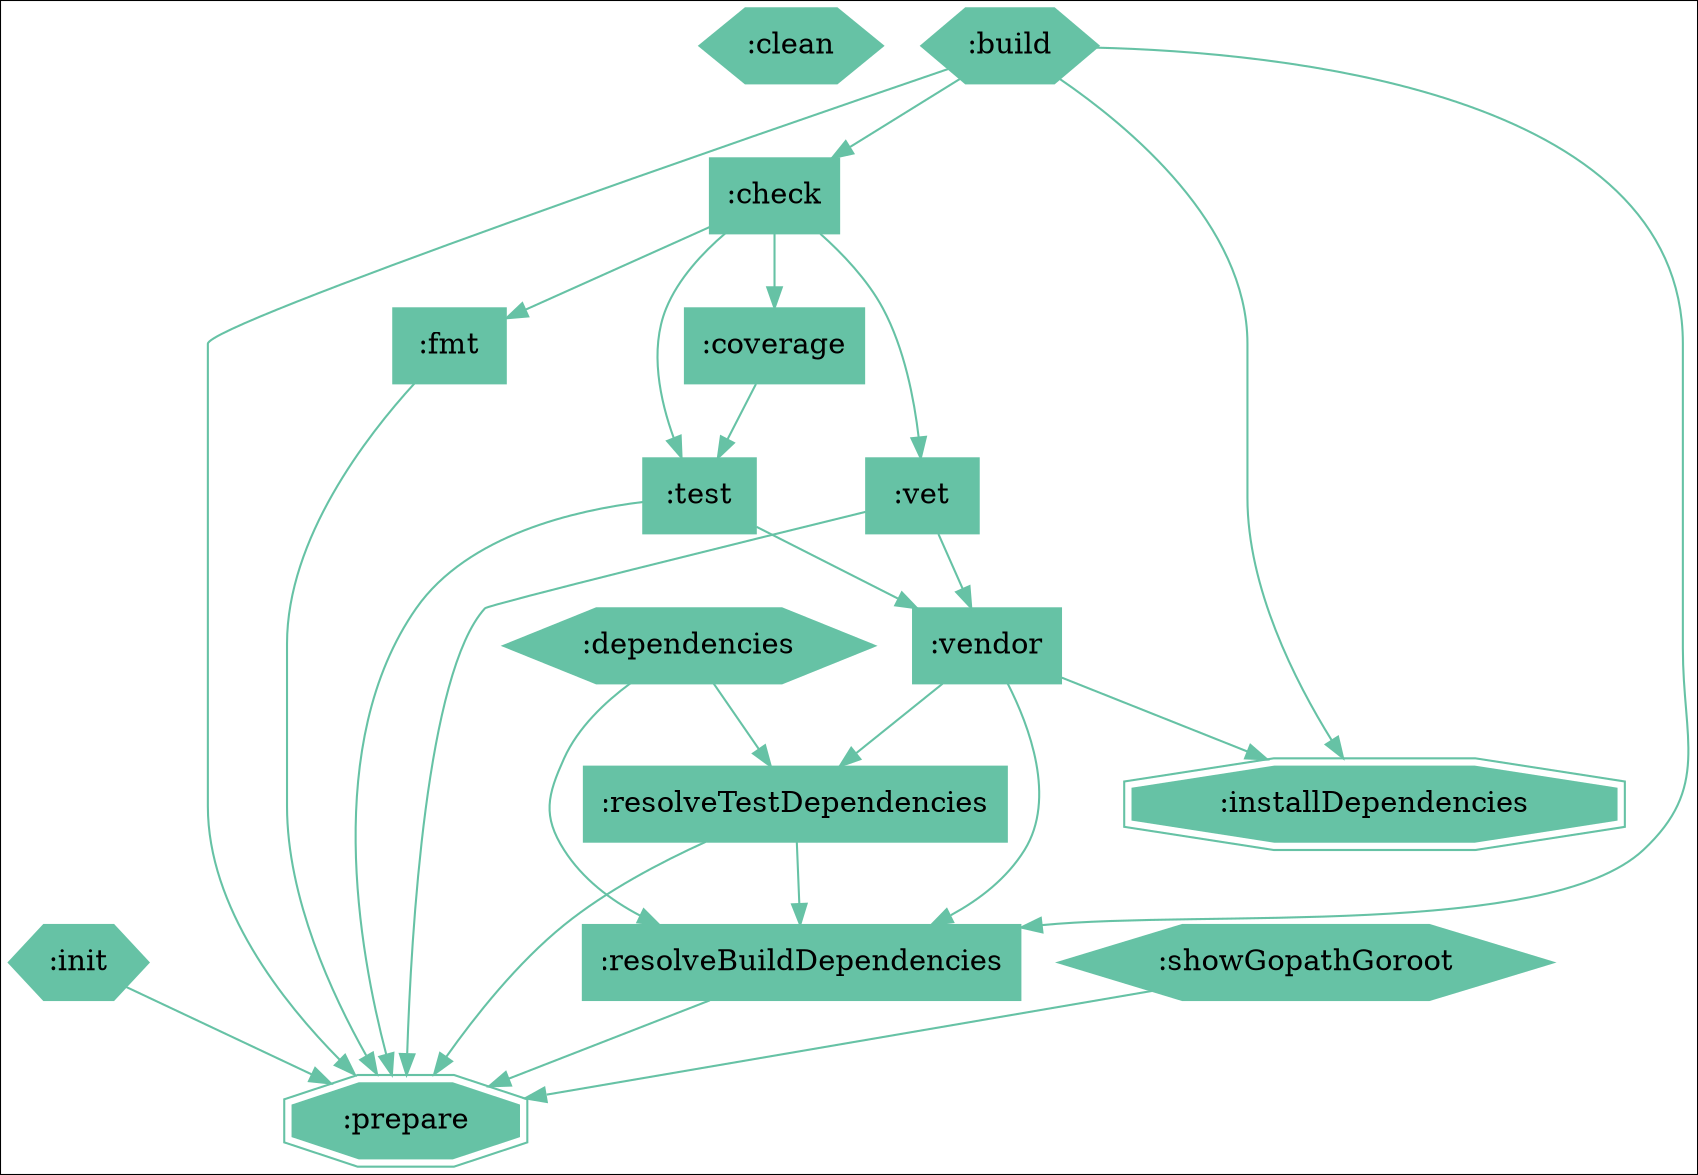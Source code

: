 digraph compile { 
colorscheme=spectral11;
":clean" [shape="hexagon",colorscheme="spectral11",style=filled,color=9];
":init" -> ":prepare" [colorscheme="spectral11",color=9];
":init" [shape="hexagon",colorscheme="spectral11",style=filled,color=9];
":prepare" [shape="doubleoctagon",colorscheme="spectral11",style=filled,color=9];
":check" -> ":coverage" [colorscheme="spectral11",color=9];
":check" -> ":test" [colorscheme="spectral11",color=9];
":check" -> ":vet" [colorscheme="spectral11",color=9];
":check" -> ":fmt" [colorscheme="spectral11",color=9];
":check" [shape="box",colorscheme="spectral11",style=filled,color=9];
":coverage" -> ":test" [colorscheme="spectral11",color=9];
":coverage" [shape="box",colorscheme="spectral11",style=filled,color=9];
":test" -> ":prepare" [colorscheme="spectral11",color=9];
":test" -> ":vendor" [colorscheme="spectral11",color=9];
":test" [shape="box",colorscheme="spectral11",style=filled,color=9];
":vet" -> ":prepare" [colorscheme="spectral11",color=9];
":vet" -> ":vendor" [colorscheme="spectral11",color=9];
":vet" [shape="box",colorscheme="spectral11",style=filled,color=9];
":fmt" -> ":prepare" [colorscheme="spectral11",color=9];
":fmt" [shape="box",colorscheme="spectral11",style=filled,color=9];
":test" [shape="box",colorscheme="spectral11",style=filled,color=9];
":prepare" [shape="doubleoctagon",colorscheme="spectral11",style=filled,color=9];
":vendor" -> ":installDependencies" [colorscheme="spectral11",color=9];
":vendor" -> ":resolveBuildDependencies" [colorscheme="spectral11",color=9];
":vendor" -> ":resolveTestDependencies" [colorscheme="spectral11",color=9];
":vendor" [shape="box",colorscheme="spectral11",style=filled,color=9];
":prepare" [shape="doubleoctagon",colorscheme="spectral11",style=filled,color=9];
":vendor" [shape="box",colorscheme="spectral11",style=filled,color=9];
":prepare" [shape="doubleoctagon",colorscheme="spectral11",style=filled,color=9];
":prepare" [shape="doubleoctagon",colorscheme="spectral11",style=filled,color=9];
":vendor" [shape="box",colorscheme="spectral11",style=filled,color=9];
":installDependencies" [shape="doubleoctagon",colorscheme="spectral11",style=filled,color=9];
":resolveBuildDependencies" -> ":prepare" [colorscheme="spectral11",color=9];
":resolveBuildDependencies" [shape="box",colorscheme="spectral11",style=filled,color=9];
":resolveTestDependencies" -> ":prepare" [colorscheme="spectral11",color=9];
":resolveTestDependencies" -> ":resolveBuildDependencies" [colorscheme="spectral11",color=9];
":resolveTestDependencies" [shape="box",colorscheme="spectral11",style=filled,color=9];
":installDependencies" [shape="doubleoctagon",colorscheme="spectral11",style=filled,color=9];
":resolveBuildDependencies" [shape="box",colorscheme="spectral11",style=filled,color=9];
":resolveTestDependencies" [shape="box",colorscheme="spectral11",style=filled,color=9];
":installDependencies" [shape="doubleoctagon",colorscheme="spectral11",style=filled,color=9];
":resolveBuildDependencies" [shape="box",colorscheme="spectral11",style=filled,color=9];
":resolveTestDependencies" [shape="box",colorscheme="spectral11",style=filled,color=9];
":prepare" [shape="doubleoctagon",colorscheme="spectral11",style=filled,color=9];
":prepare" [shape="doubleoctagon",colorscheme="spectral11",style=filled,color=9];
":resolveBuildDependencies" [shape="box",colorscheme="spectral11",style=filled,color=9];
":prepare" [shape="doubleoctagon",colorscheme="spectral11",style=filled,color=9];
":prepare" [shape="doubleoctagon",colorscheme="spectral11",style=filled,color=9];
":resolveBuildDependencies" [shape="box",colorscheme="spectral11",style=filled,color=9];
":prepare" [shape="doubleoctagon",colorscheme="spectral11",style=filled,color=9];
":prepare" [shape="doubleoctagon",colorscheme="spectral11",style=filled,color=9];
":resolveBuildDependencies" [shape="box",colorscheme="spectral11",style=filled,color=9];
":prepare" [shape="doubleoctagon",colorscheme="spectral11",style=filled,color=9];
":prepare" [shape="doubleoctagon",colorscheme="spectral11",style=filled,color=9];
":prepare" [shape="doubleoctagon",colorscheme="spectral11",style=filled,color=9];
":build" -> ":check" [colorscheme="spectral11",color=9];
":build" -> ":prepare" [colorscheme="spectral11",color=9];
":build" -> ":installDependencies" [colorscheme="spectral11",color=9];
":build" -> ":resolveBuildDependencies" [colorscheme="spectral11",color=9];
":build" [shape="hexagon",colorscheme="spectral11",style=filled,color=9];
":check" [shape="box",colorscheme="spectral11",style=filled,color=9];
":prepare" [shape="doubleoctagon",colorscheme="spectral11",style=filled,color=9];
":installDependencies" [shape="doubleoctagon",colorscheme="spectral11",style=filled,color=9];
":resolveBuildDependencies" [shape="box",colorscheme="spectral11",style=filled,color=9];
":coverage" [shape="box",colorscheme="spectral11",style=filled,color=9];
":test" [shape="box",colorscheme="spectral11",style=filled,color=9];
":vet" [shape="box",colorscheme="spectral11",style=filled,color=9];
":fmt" [shape="box",colorscheme="spectral11",style=filled,color=9];
":prepare" [shape="doubleoctagon",colorscheme="spectral11",style=filled,color=9];
":test" [shape="box",colorscheme="spectral11",style=filled,color=9];
":prepare" [shape="doubleoctagon",colorscheme="spectral11",style=filled,color=9];
":vendor" [shape="box",colorscheme="spectral11",style=filled,color=9];
":prepare" [shape="doubleoctagon",colorscheme="spectral11",style=filled,color=9];
":vendor" [shape="box",colorscheme="spectral11",style=filled,color=9];
":prepare" [shape="doubleoctagon",colorscheme="spectral11",style=filled,color=9];
":prepare" [shape="doubleoctagon",colorscheme="spectral11",style=filled,color=9];
":vendor" [shape="box",colorscheme="spectral11",style=filled,color=9];
":installDependencies" [shape="doubleoctagon",colorscheme="spectral11",style=filled,color=9];
":resolveBuildDependencies" [shape="box",colorscheme="spectral11",style=filled,color=9];
":resolveTestDependencies" [shape="box",colorscheme="spectral11",style=filled,color=9];
":installDependencies" [shape="doubleoctagon",colorscheme="spectral11",style=filled,color=9];
":resolveBuildDependencies" [shape="box",colorscheme="spectral11",style=filled,color=9];
":resolveTestDependencies" [shape="box",colorscheme="spectral11",style=filled,color=9];
":installDependencies" [shape="doubleoctagon",colorscheme="spectral11",style=filled,color=9];
":resolveBuildDependencies" [shape="box",colorscheme="spectral11",style=filled,color=9];
":resolveTestDependencies" [shape="box",colorscheme="spectral11",style=filled,color=9];
":prepare" [shape="doubleoctagon",colorscheme="spectral11",style=filled,color=9];
":prepare" [shape="doubleoctagon",colorscheme="spectral11",style=filled,color=9];
":resolveBuildDependencies" [shape="box",colorscheme="spectral11",style=filled,color=9];
":prepare" [shape="doubleoctagon",colorscheme="spectral11",style=filled,color=9];
":prepare" [shape="doubleoctagon",colorscheme="spectral11",style=filled,color=9];
":resolveBuildDependencies" [shape="box",colorscheme="spectral11",style=filled,color=9];
":prepare" [shape="doubleoctagon",colorscheme="spectral11",style=filled,color=9];
":prepare" [shape="doubleoctagon",colorscheme="spectral11",style=filled,color=9];
":resolveBuildDependencies" [shape="box",colorscheme="spectral11",style=filled,color=9];
":prepare" [shape="doubleoctagon",colorscheme="spectral11",style=filled,color=9];
":prepare" [shape="doubleoctagon",colorscheme="spectral11",style=filled,color=9];
":prepare" [shape="doubleoctagon",colorscheme="spectral11",style=filled,color=9];
":vendor" [shape="box",colorscheme="spectral11",style=filled,color=9];
":installDependencies" [shape="doubleoctagon",colorscheme="spectral11",style=filled,color=9];
":resolveBuildDependencies" [shape="box",colorscheme="spectral11",style=filled,color=9];
":resolveTestDependencies" [shape="box",colorscheme="spectral11",style=filled,color=9];
":prepare" [shape="doubleoctagon",colorscheme="spectral11",style=filled,color=9];
":prepare" [shape="doubleoctagon",colorscheme="spectral11",style=filled,color=9];
":resolveBuildDependencies" [shape="box",colorscheme="spectral11",style=filled,color=9];
":prepare" [shape="doubleoctagon",colorscheme="spectral11",style=filled,color=9];
":vendor" [shape="box",colorscheme="spectral11",style=filled,color=9];
":installDependencies" [shape="doubleoctagon",colorscheme="spectral11",style=filled,color=9];
":resolveBuildDependencies" [shape="box",colorscheme="spectral11",style=filled,color=9];
":resolveTestDependencies" [shape="box",colorscheme="spectral11",style=filled,color=9];
":prepare" [shape="doubleoctagon",colorscheme="spectral11",style=filled,color=9];
":prepare" [shape="doubleoctagon",colorscheme="spectral11",style=filled,color=9];
":resolveBuildDependencies" [shape="box",colorscheme="spectral11",style=filled,color=9];
":prepare" [shape="doubleoctagon",colorscheme="spectral11",style=filled,color=9];
":vendor" [shape="box",colorscheme="spectral11",style=filled,color=9];
":installDependencies" [shape="doubleoctagon",colorscheme="spectral11",style=filled,color=9];
":resolveBuildDependencies" [shape="box",colorscheme="spectral11",style=filled,color=9];
":resolveTestDependencies" [shape="box",colorscheme="spectral11",style=filled,color=9];
":prepare" [shape="doubleoctagon",colorscheme="spectral11",style=filled,color=9];
":prepare" [shape="doubleoctagon",colorscheme="spectral11",style=filled,color=9];
":resolveBuildDependencies" [shape="box",colorscheme="spectral11",style=filled,color=9];
":prepare" [shape="doubleoctagon",colorscheme="spectral11",style=filled,color=9];
":showGopathGoroot" -> ":prepare" [colorscheme="spectral11",color=9];
":showGopathGoroot" [shape="hexagon",colorscheme="spectral11",style=filled,color=9];
":vendor" [shape="box",colorscheme="spectral11",style=filled,color=9];
":installDependencies" [shape="doubleoctagon",colorscheme="spectral11",style=filled,color=9];
":resolveBuildDependencies" [shape="box",colorscheme="spectral11",style=filled,color=9];
":resolveTestDependencies" [shape="box",colorscheme="spectral11",style=filled,color=9];
":prepare" [shape="doubleoctagon",colorscheme="spectral11",style=filled,color=9];
":prepare" [shape="doubleoctagon",colorscheme="spectral11",style=filled,color=9];
":resolveBuildDependencies" [shape="box",colorscheme="spectral11",style=filled,color=9];
":prepare" [shape="doubleoctagon",colorscheme="spectral11",style=filled,color=9];
":dependencies" -> ":resolveBuildDependencies" [colorscheme="spectral11",color=9];
":dependencies" -> ":resolveTestDependencies" [colorscheme="spectral11",color=9];
":dependencies" [shape="hexagon",colorscheme="spectral11",style=filled,color=9];
":resolveBuildDependencies" [shape="box",colorscheme="spectral11",style=filled,color=9];
":resolveTestDependencies" [shape="box",colorscheme="spectral11",style=filled,color=9];
":prepare" [shape="doubleoctagon",colorscheme="spectral11",style=filled,color=9];
":prepare" [shape="doubleoctagon",colorscheme="spectral11",style=filled,color=9];
":resolveBuildDependencies" [shape="box",colorscheme="spectral11",style=filled,color=9];
":prepare" [shape="doubleoctagon",colorscheme="spectral11",style=filled,color=9];
}
